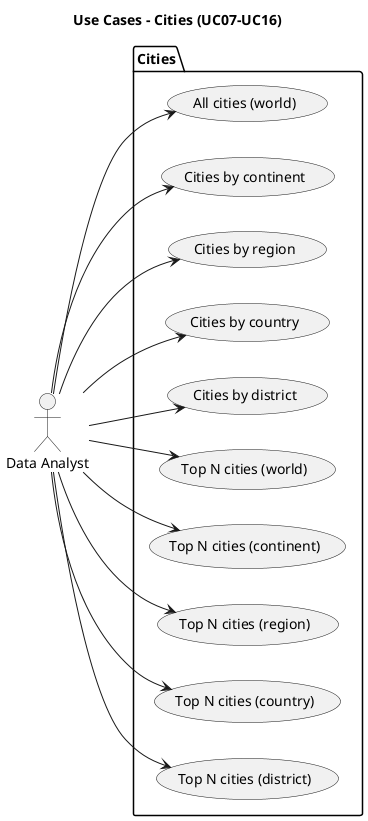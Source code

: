 @startuml
title Use Cases – Cities (UC07–UC16)
left to right direction
actor "Data Analyst" as A
package "Cities" {
  usecase UC07 as "All cities (world)"
  usecase UC08 as "Cities by continent"
  usecase UC09 as "Cities by region"
  usecase UC10 as "Cities by country"
  usecase UC11 as "Cities by district"
  usecase UC12 as "Top N cities (world)"
  usecase UC13 as "Top N cities (continent)"
  usecase UC14 as "Top N cities (region)"
  usecase UC15 as "Top N cities (country)"
  usecase UC16 as "Top N cities (district)"
}
A --> UC07
A --> UC08
A --> UC09
A --> UC10
A --> UC11
A --> UC12
A --> UC13
A --> UC14
A --> UC15
A --> UC16
@enduml
